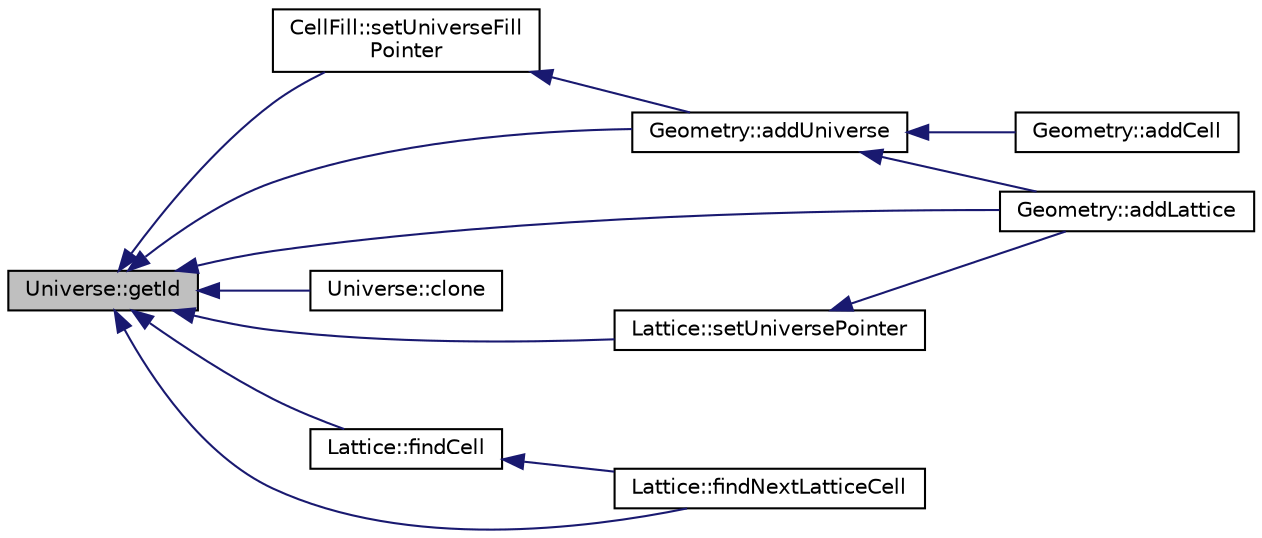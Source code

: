 digraph "Universe::getId"
{
  edge [fontname="Helvetica",fontsize="10",labelfontname="Helvetica",labelfontsize="10"];
  node [fontname="Helvetica",fontsize="10",shape=record];
  rankdir="LR";
  Node1 [label="Universe::getId",height=0.2,width=0.4,color="black", fillcolor="grey75", style="filled" fontcolor="black"];
  Node1 -> Node2 [dir="back",color="midnightblue",fontsize="10",style="solid",fontname="Helvetica"];
  Node2 [label="CellFill::setUniverseFill\lPointer",height=0.2,width=0.4,color="black", fillcolor="white", style="filled",URL="$classCellFill.html#a557f647cc02f782866db15f5f7f04104",tooltip="Set a pointer to the Universe filling this CellFill."];
  Node2 -> Node3 [dir="back",color="midnightblue",fontsize="10",style="solid",fontname="Helvetica"];
  Node3 [label="Geometry::addUniverse",height=0.2,width=0.4,color="black", fillcolor="white", style="filled",URL="$classGeometry.html#a5c928795dfb3da715a7dacc7961414e9",tooltip="Add a Universe to the Geometry."];
  Node3 -> Node4 [dir="back",color="midnightblue",fontsize="10",style="solid",fontname="Helvetica"];
  Node4 [label="Geometry::addCell",height=0.2,width=0.4,color="black", fillcolor="white", style="filled",URL="$classGeometry.html#ac682e21a0664f12390bb956147030bdf",tooltip="Add a Cell to the Geometry."];
  Node3 -> Node5 [dir="back",color="midnightblue",fontsize="10",style="solid",fontname="Helvetica"];
  Node5 [label="Geometry::addLattice",height=0.2,width=0.4,color="black", fillcolor="white", style="filled",URL="$classGeometry.html#aefea16b34ccd4f2b266665c7ac9d8b83",tooltip="Add a Lattice to the Geometry."];
  Node1 -> Node3 [dir="back",color="midnightblue",fontsize="10",style="solid",fontname="Helvetica"];
  Node1 -> Node5 [dir="back",color="midnightblue",fontsize="10",style="solid",fontname="Helvetica"];
  Node1 -> Node6 [dir="back",color="midnightblue",fontsize="10",style="solid",fontname="Helvetica"];
  Node6 [label="Universe::clone",height=0.2,width=0.4,color="black", fillcolor="white", style="filled",URL="$classUniverse.html#a6f7c4480848e68b07ce2a6844b450f90",tooltip="Clones this Universe and all of the Cells within it and returns it."];
  Node1 -> Node7 [dir="back",color="midnightblue",fontsize="10",style="solid",fontname="Helvetica"];
  Node7 [label="Lattice::setUniversePointer",height=0.2,width=0.4,color="black", fillcolor="white", style="filled",URL="$classLattice.html#a9a59a806e3629135d7ea784669a6c12c",tooltip="Sets the pointer to a Universe filling one of this Lattice&#39;s Lattice cells."];
  Node7 -> Node5 [dir="back",color="midnightblue",fontsize="10",style="solid",fontname="Helvetica"];
  Node1 -> Node8 [dir="back",color="midnightblue",fontsize="10",style="solid",fontname="Helvetica"];
  Node8 [label="Lattice::findCell",height=0.2,width=0.4,color="black", fillcolor="white", style="filled",URL="$classLattice.html#a106bb34948883f3695bbffa5e44bce2b",tooltip="Finds the Cell within this Lattice that a LocalCoords is in."];
  Node8 -> Node9 [dir="back",color="midnightblue",fontsize="10",style="solid",fontname="Helvetica"];
  Node9 [label="Lattice::findNextLatticeCell",height=0.2,width=0.4,color="black", fillcolor="white", style="filled",URL="$classLattice.html#a74e06905bc0f096fa4fb1b97420b0825",tooltip="Finds the next Cell for a LocalCoords object along a trajectory defined by some angle (in radians fro..."];
  Node1 -> Node9 [dir="back",color="midnightblue",fontsize="10",style="solid",fontname="Helvetica"];
}
